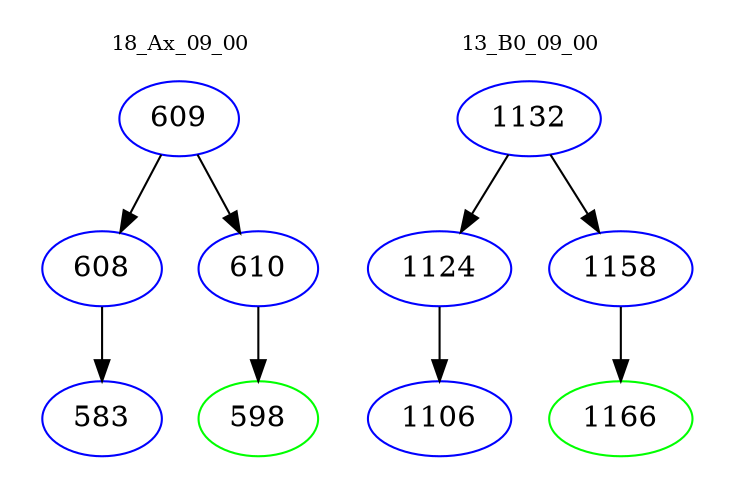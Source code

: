 digraph{
subgraph cluster_0 {
color = white
label = "18_Ax_09_00";
fontsize=10;
T0_609 [label="609", color="blue"]
T0_609 -> T0_608 [color="black"]
T0_608 [label="608", color="blue"]
T0_608 -> T0_583 [color="black"]
T0_583 [label="583", color="blue"]
T0_609 -> T0_610 [color="black"]
T0_610 [label="610", color="blue"]
T0_610 -> T0_598 [color="black"]
T0_598 [label="598", color="green"]
}
subgraph cluster_1 {
color = white
label = "13_B0_09_00";
fontsize=10;
T1_1132 [label="1132", color="blue"]
T1_1132 -> T1_1124 [color="black"]
T1_1124 [label="1124", color="blue"]
T1_1124 -> T1_1106 [color="black"]
T1_1106 [label="1106", color="blue"]
T1_1132 -> T1_1158 [color="black"]
T1_1158 [label="1158", color="blue"]
T1_1158 -> T1_1166 [color="black"]
T1_1166 [label="1166", color="green"]
}
}
